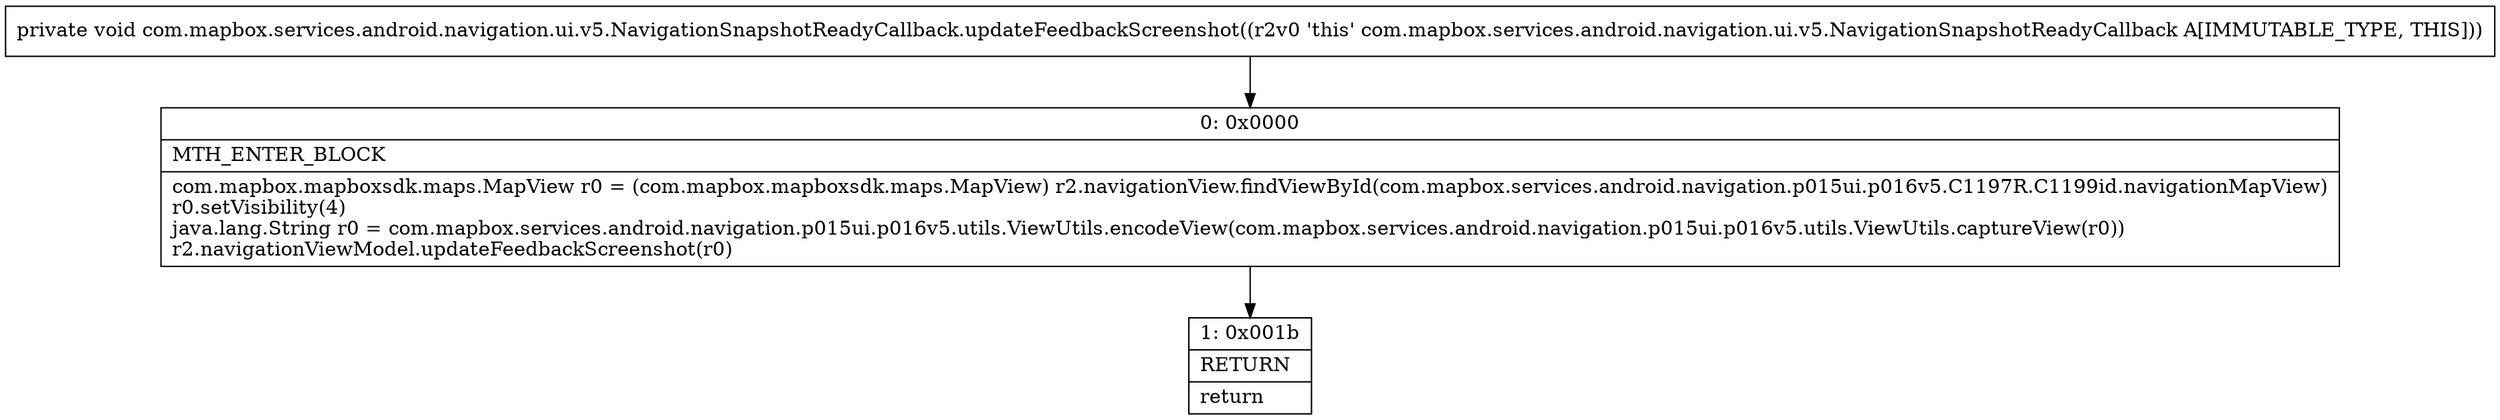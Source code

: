 digraph "CFG forcom.mapbox.services.android.navigation.ui.v5.NavigationSnapshotReadyCallback.updateFeedbackScreenshot()V" {
Node_0 [shape=record,label="{0\:\ 0x0000|MTH_ENTER_BLOCK\l|com.mapbox.mapboxsdk.maps.MapView r0 = (com.mapbox.mapboxsdk.maps.MapView) r2.navigationView.findViewById(com.mapbox.services.android.navigation.p015ui.p016v5.C1197R.C1199id.navigationMapView)\lr0.setVisibility(4)\ljava.lang.String r0 = com.mapbox.services.android.navigation.p015ui.p016v5.utils.ViewUtils.encodeView(com.mapbox.services.android.navigation.p015ui.p016v5.utils.ViewUtils.captureView(r0))\lr2.navigationViewModel.updateFeedbackScreenshot(r0)\l}"];
Node_1 [shape=record,label="{1\:\ 0x001b|RETURN\l|return\l}"];
MethodNode[shape=record,label="{private void com.mapbox.services.android.navigation.ui.v5.NavigationSnapshotReadyCallback.updateFeedbackScreenshot((r2v0 'this' com.mapbox.services.android.navigation.ui.v5.NavigationSnapshotReadyCallback A[IMMUTABLE_TYPE, THIS])) }"];
MethodNode -> Node_0;
Node_0 -> Node_1;
}

